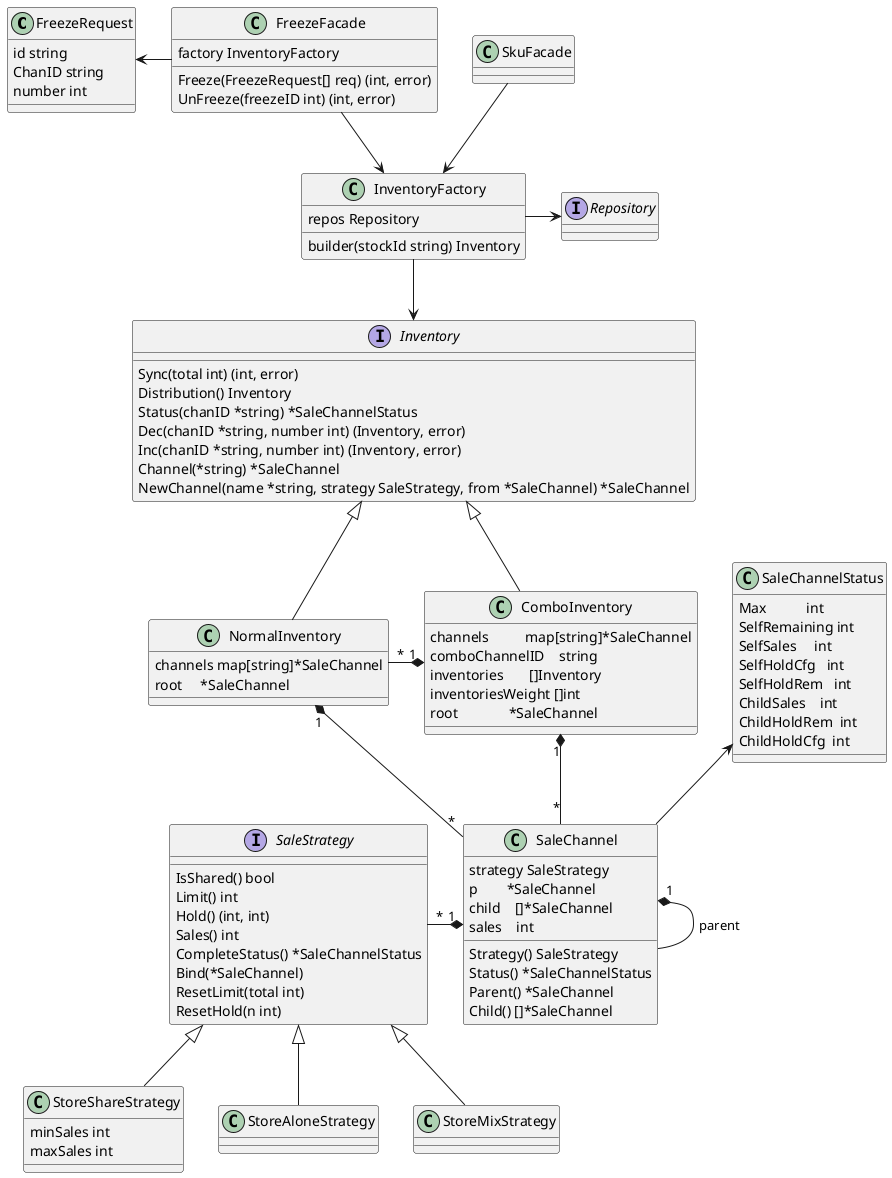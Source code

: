 @startuml
'https:'plantuml.com/class-diagram

class FreezeRequest {
    id string
    ChanID string
    number int
}



FreezeFacade -left-> FreezeRequest
FreezeFacade --> InventoryFactory
class FreezeFacade {
    factory InventoryFactory
    Freeze(FreezeRequest[] req) (int, error)
    UnFreeze(freezeID int) (int, error)
}

SkuFacade --> InventoryFactory
class SkuFacade {
}

interface Inventory {
    'Sync 同步总库存
    '@return 返回总库存
    Sync(total int) (int, error)
    'Distribution 库存分布
    '@return 返回库存分布
    Distribution() Inventory
    'Status 渠道剩余可售卖数量
    '@Param freeId 冻结库存剩余数量
    '              nil stockId 全部剩余数量
    '				""  非冻结部分库存剩余数量
    Status(chanID *string) *SaleChannelStatus
    'Dec 扣减库存
    Dec(chanID *string, number int) (Inventory, error)
    'Inc 增加库存
    Inc(chanID *string, number int) (Inventory, error)
    'Channel 返回销售渠道
    Channel(*string) *SaleChannel
    'NewChannel 新建渠道
    NewChannel(name *string, strategy SaleStrategy, from *SaleChannel) *SaleChannel
}

class SaleChannelStatus {
	Max           int
	SelfRemaining int
	SelfSales     int
	SelfHoldCfg   int
	SelfHoldRem   int
	ChildSales    int
	ChildHoldRem  int
	ChildHoldCfg  int
}

class SaleChannel {
    strategy SaleStrategy
    p        *SaleChannel
    child    []*SaleChannel
    sales    int
    
    Strategy() SaleStrategy
    Status() *SaleChannelStatus
    Parent() *SaleChannel
    Child() []*SaleChannel
}

SaleChannelStatus <-- SaleChannel

Inventory <|-- NormalInventory
Inventory <|-- ComboInventory

ComboInventory "1"*-left-"*" NormalInventory
NormalInventory "1"*-down-"*" SaleChannel
ComboInventory "1"*-down-"*" SaleChannel

SaleChannel "1"*-- SaleChannel :parent

SaleChannel "1"*-left-"*" SaleStrategy

class NormalInventory {
    channels map[string]*SaleChannel
    root     *SaleChannel
}

class ComboInventory {
    channels          map[string]*SaleChannel
    comboChannelID    string
    inventories       []Inventory
    inventoriesWeight []int
    root              *SaleChannel
}

interface SaleStrategy {
    IsShared() bool
    Limit() int
    Hold() (int, int)
    Sales() int
    CompleteStatus() *SaleChannelStatus
    Bind(*SaleChannel)
    ResetLimit(total int)
    ResetHold(n int)
}
SaleStrategy <|-- StoreShareStrategy
SaleStrategy <|-- StoreAloneStrategy
SaleStrategy <|-- StoreMixStrategy

class StoreShareStrategy {
    minSales int
    maxSales int
}

class InventoryFactory {
    repos Repository
    builder(stockId string) Inventory
}

InventoryFactory --> Inventory
InventoryFactory -right-> Repository

interface Repository

@enduml